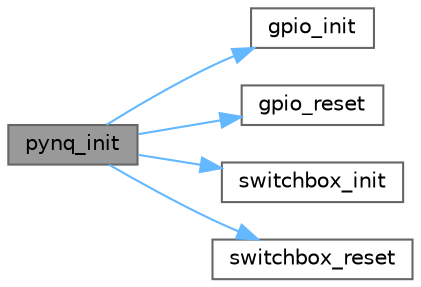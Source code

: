 digraph "pynq_init"
{
 // LATEX_PDF_SIZE
  bgcolor="transparent";
  edge [fontname=Helvetica,fontsize=10,labelfontname=Helvetica,labelfontsize=10];
  node [fontname=Helvetica,fontsize=10,shape=box,height=0.2,width=0.4];
  rankdir="LR";
  Node1 [id="Node000001",label="pynq_init",height=0.2,width=0.4,color="gray40", fillcolor="grey60", style="filled", fontcolor="black",tooltip="Initialise the switchbox and GPIO of the PYNQ."];
  Node1 -> Node2 [id="edge1_Node000001_Node000002",color="steelblue1",style="solid",tooltip=" "];
  Node2 [id="Node000002",label="gpio_init",height=0.2,width=0.4,color="grey40", fillcolor="white", style="filled",URL="$group__GPIO.html#gafdbe206b3c49f019757ab09b3cf52b9c",tooltip=" "];
  Node1 -> Node3 [id="edge2_Node000001_Node000003",color="steelblue1",style="solid",tooltip=" "];
  Node3 [id="Node000003",label="gpio_reset",height=0.2,width=0.4,color="grey40", fillcolor="white", style="filled",URL="$group__GPIO.html#ga50c7fd3ea0ff2a823de87a74c19ffb1e",tooltip="Reset all GPIO pins."];
  Node1 -> Node4 [id="edge3_Node000001_Node000004",color="steelblue1",style="solid",tooltip=" "];
  Node4 [id="Node000004",label="switchbox_init",height=0.2,width=0.4,color="grey40", fillcolor="white", style="filled",URL="$group__SWITCHBOX.html#gaa08d84687c6b7fcfae8d1ea0e067306f",tooltip="Initializes the switch box."];
  Node1 -> Node5 [id="edge4_Node000001_Node000005",color="steelblue1",style="solid",tooltip=" "];
  Node5 [id="Node000005",label="switchbox_reset",height=0.2,width=0.4,color="grey40", fillcolor="white", style="filled",URL="$group__SWITCHBOX.html#ga74a66c9d9da08623ed4698e4ba7978a6",tooltip="Resets all pins of the switch box to be input."];
}
